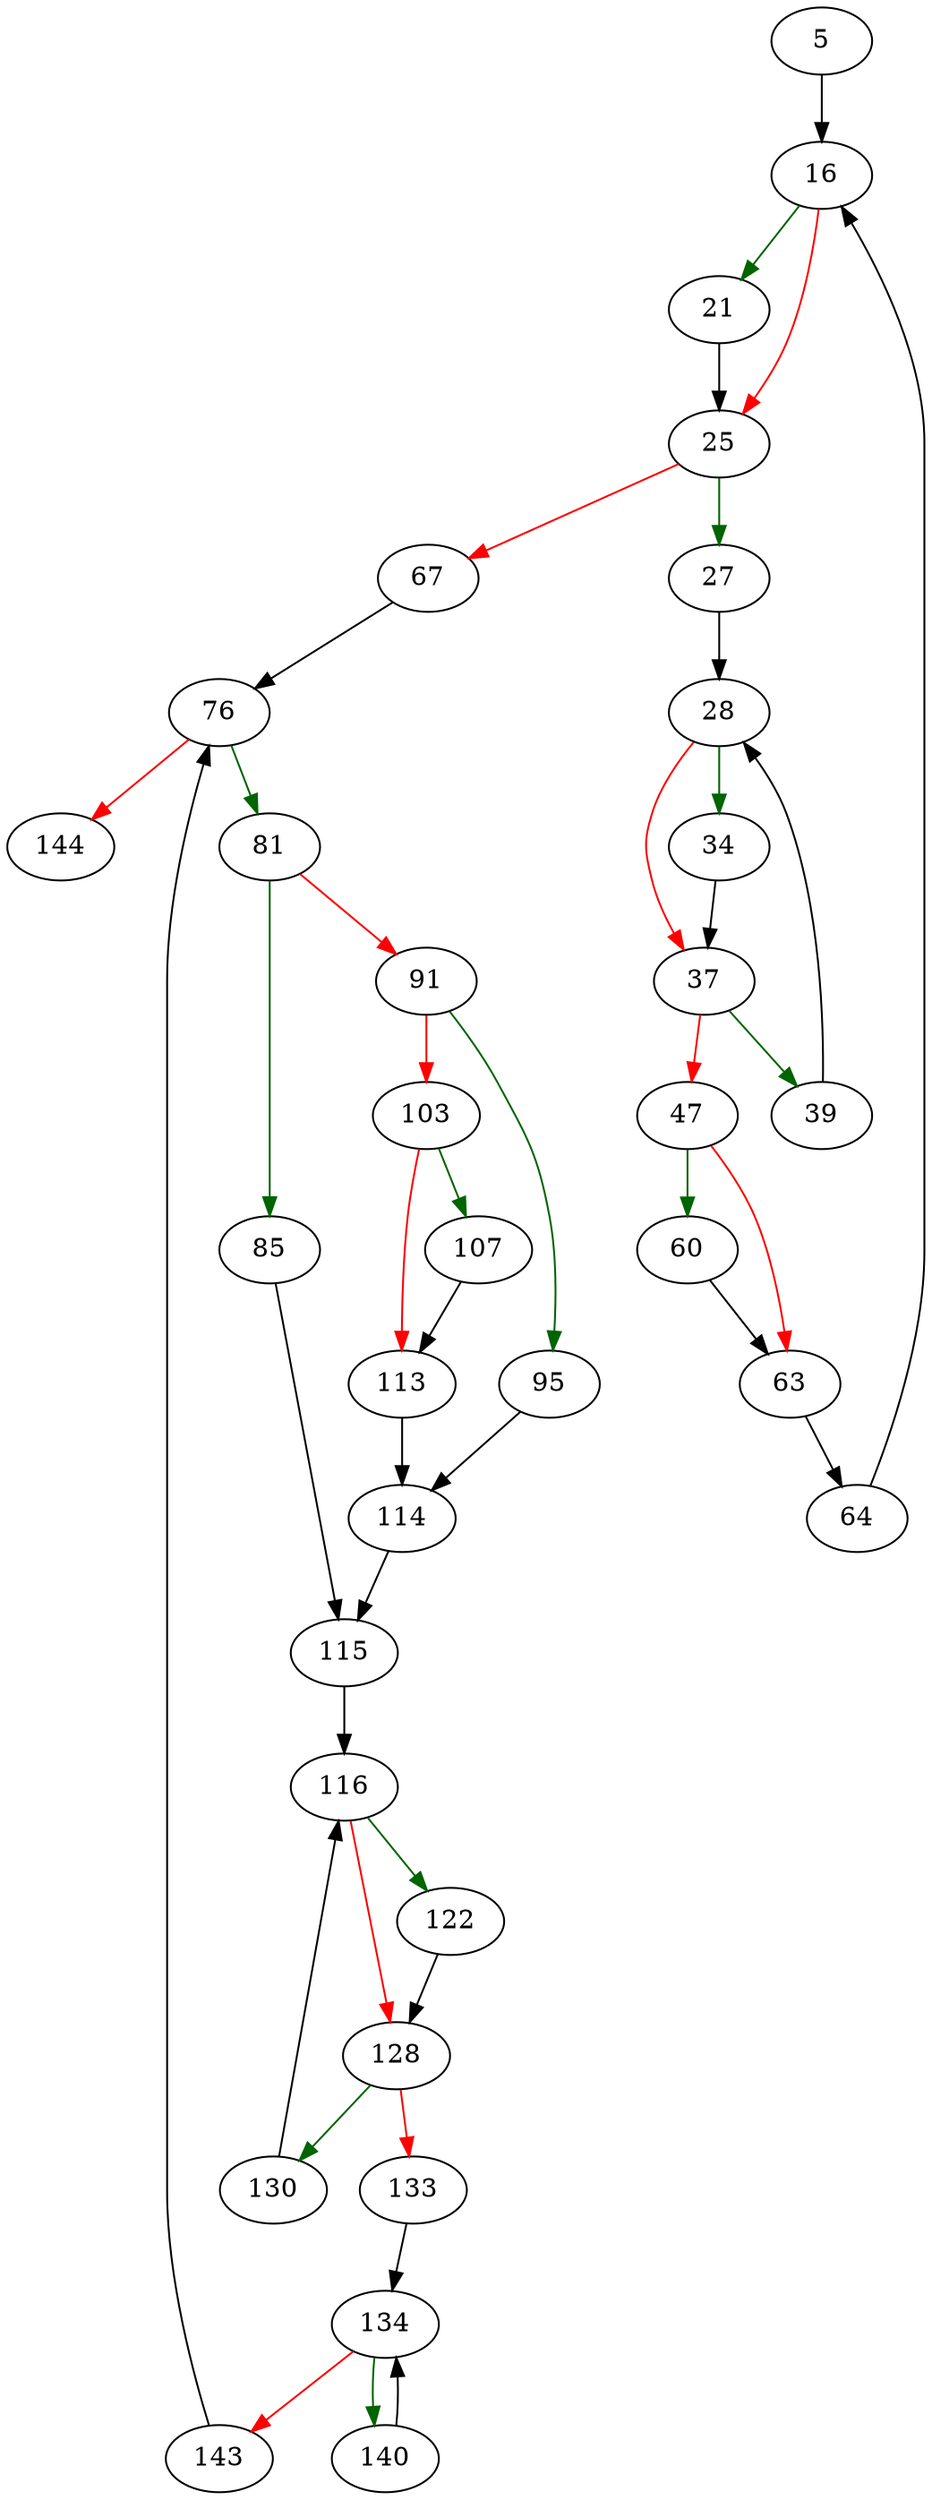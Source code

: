 strict digraph "decodeIntArray" {
	// Node definitions.
	5 [entry=true];
	16;
	21;
	25;
	27;
	67;
	28;
	34;
	37;
	39;
	47;
	60;
	63;
	64;
	76;
	81;
	144;
	85;
	91;
	115;
	95;
	103;
	114;
	107;
	113;
	116;
	122;
	128;
	130;
	133;
	134;
	140;
	143;

	// Edge definitions.
	5 -> 16;
	16 -> 21 [
		color=darkgreen
		cond=true
	];
	16 -> 25 [
		color=red
		cond=false
	];
	21 -> 25;
	25 -> 27 [
		color=darkgreen
		cond=true
	];
	25 -> 67 [
		color=red
		cond=false
	];
	27 -> 28;
	67 -> 76;
	28 -> 34 [
		color=darkgreen
		cond=true
	];
	28 -> 37 [
		color=red
		cond=false
	];
	34 -> 37;
	37 -> 39 [
		color=darkgreen
		cond=true
	];
	37 -> 47 [
		color=red
		cond=false
	];
	39 -> 28;
	47 -> 60 [
		color=darkgreen
		cond=true
	];
	47 -> 63 [
		color=red
		cond=false
	];
	60 -> 63;
	63 -> 64;
	64 -> 16;
	76 -> 81 [
		color=darkgreen
		cond=true
	];
	76 -> 144 [
		color=red
		cond=false
	];
	81 -> 85 [
		color=darkgreen
		cond=true
	];
	81 -> 91 [
		color=red
		cond=false
	];
	85 -> 115;
	91 -> 95 [
		color=darkgreen
		cond=true
	];
	91 -> 103 [
		color=red
		cond=false
	];
	115 -> 116;
	95 -> 114;
	103 -> 107 [
		color=darkgreen
		cond=true
	];
	103 -> 113 [
		color=red
		cond=false
	];
	114 -> 115;
	107 -> 113;
	113 -> 114;
	116 -> 122 [
		color=darkgreen
		cond=true
	];
	116 -> 128 [
		color=red
		cond=false
	];
	122 -> 128;
	128 -> 130 [
		color=darkgreen
		cond=true
	];
	128 -> 133 [
		color=red
		cond=false
	];
	130 -> 116;
	133 -> 134;
	134 -> 140 [
		color=darkgreen
		cond=true
	];
	134 -> 143 [
		color=red
		cond=false
	];
	140 -> 134;
	143 -> 76;
}